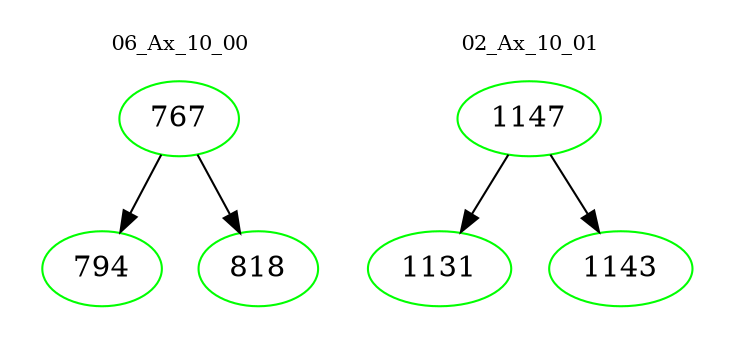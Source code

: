 digraph{
subgraph cluster_0 {
color = white
label = "06_Ax_10_00";
fontsize=10;
T0_767 [label="767", color="green"]
T0_767 -> T0_794 [color="black"]
T0_794 [label="794", color="green"]
T0_767 -> T0_818 [color="black"]
T0_818 [label="818", color="green"]
}
subgraph cluster_1 {
color = white
label = "02_Ax_10_01";
fontsize=10;
T1_1147 [label="1147", color="green"]
T1_1147 -> T1_1131 [color="black"]
T1_1131 [label="1131", color="green"]
T1_1147 -> T1_1143 [color="black"]
T1_1143 [label="1143", color="green"]
}
}
